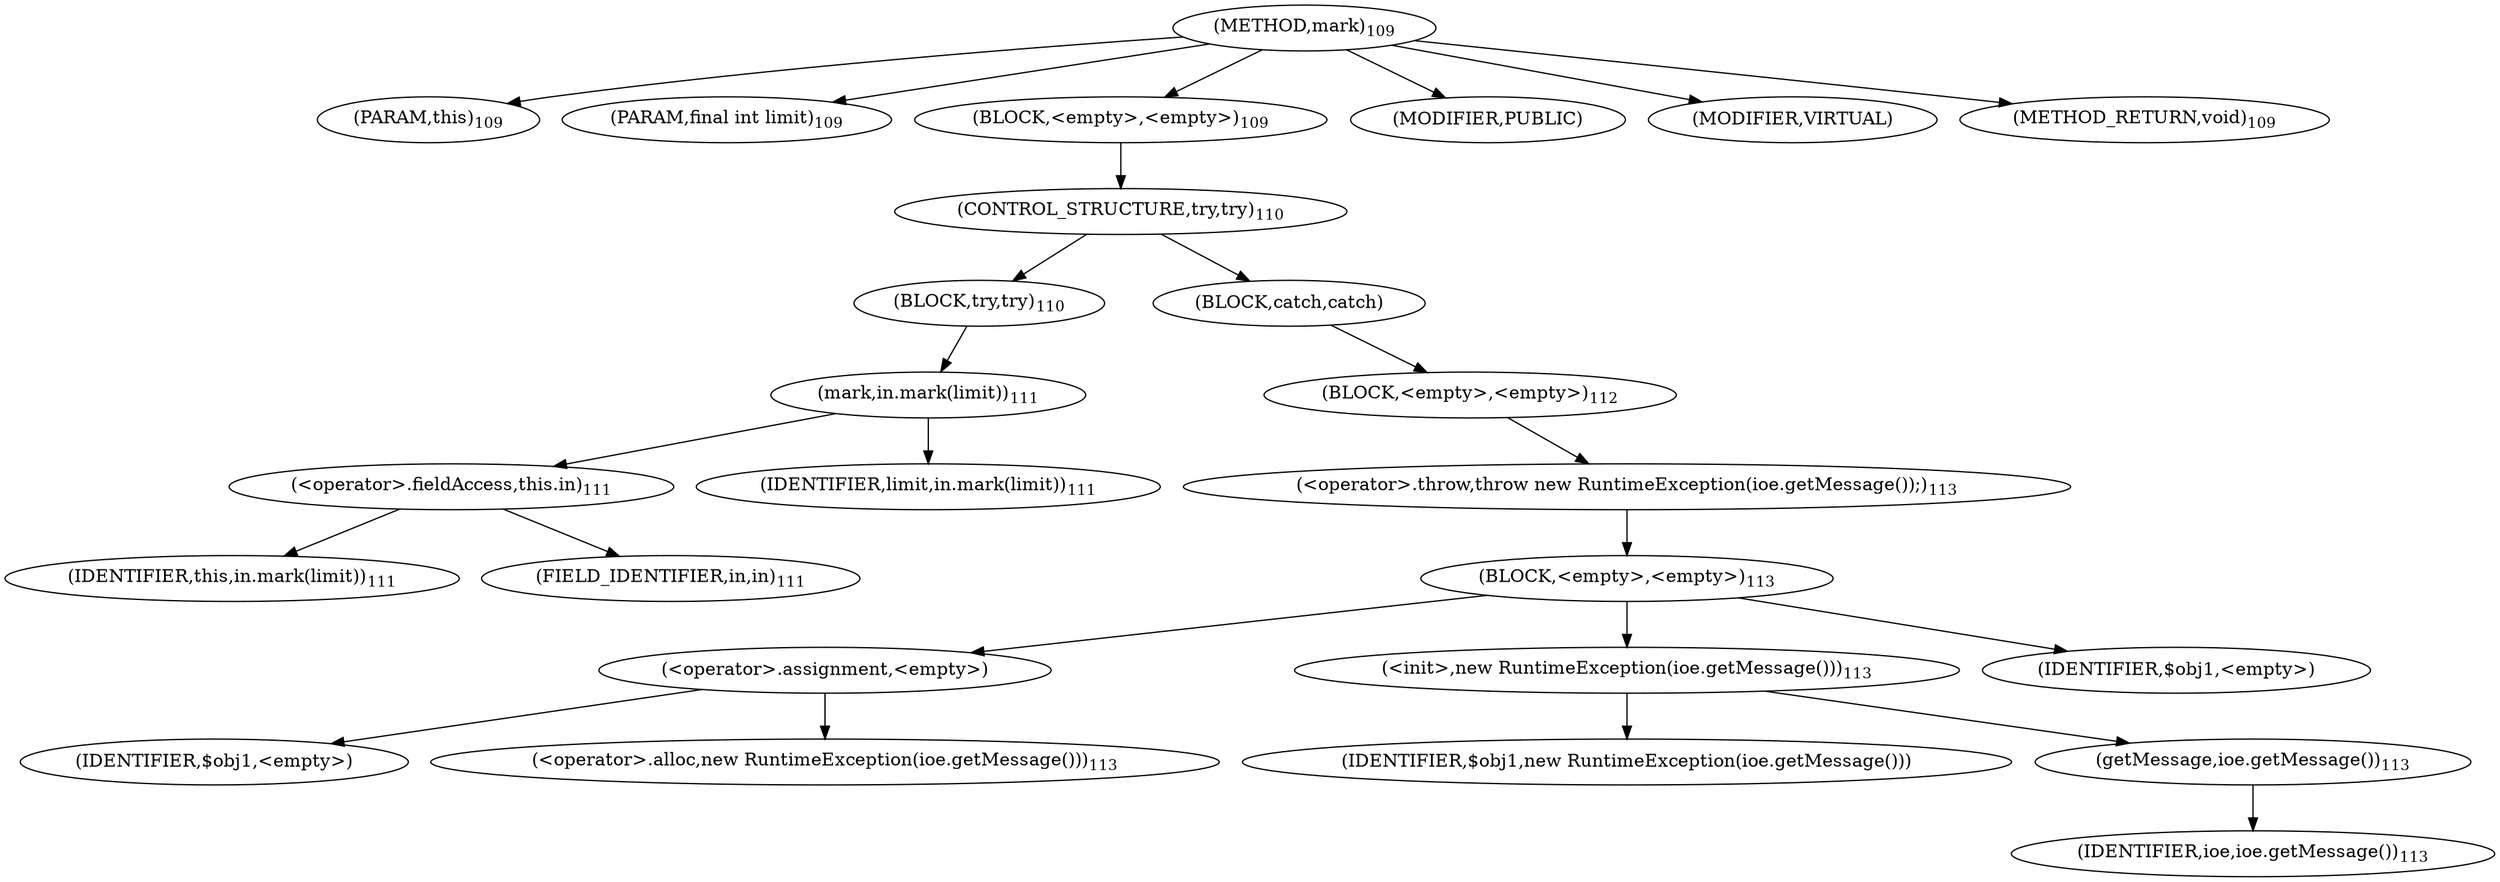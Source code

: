 digraph "mark" {  
"56" [label = <(METHOD,mark)<SUB>109</SUB>> ]
"57" [label = <(PARAM,this)<SUB>109</SUB>> ]
"58" [label = <(PARAM,final int limit)<SUB>109</SUB>> ]
"59" [label = <(BLOCK,&lt;empty&gt;,&lt;empty&gt;)<SUB>109</SUB>> ]
"60" [label = <(CONTROL_STRUCTURE,try,try)<SUB>110</SUB>> ]
"61" [label = <(BLOCK,try,try)<SUB>110</SUB>> ]
"62" [label = <(mark,in.mark(limit))<SUB>111</SUB>> ]
"63" [label = <(&lt;operator&gt;.fieldAccess,this.in)<SUB>111</SUB>> ]
"64" [label = <(IDENTIFIER,this,in.mark(limit))<SUB>111</SUB>> ]
"65" [label = <(FIELD_IDENTIFIER,in,in)<SUB>111</SUB>> ]
"66" [label = <(IDENTIFIER,limit,in.mark(limit))<SUB>111</SUB>> ]
"67" [label = <(BLOCK,catch,catch)> ]
"68" [label = <(BLOCK,&lt;empty&gt;,&lt;empty&gt;)<SUB>112</SUB>> ]
"69" [label = <(&lt;operator&gt;.throw,throw new RuntimeException(ioe.getMessage());)<SUB>113</SUB>> ]
"70" [label = <(BLOCK,&lt;empty&gt;,&lt;empty&gt;)<SUB>113</SUB>> ]
"71" [label = <(&lt;operator&gt;.assignment,&lt;empty&gt;)> ]
"72" [label = <(IDENTIFIER,$obj1,&lt;empty&gt;)> ]
"73" [label = <(&lt;operator&gt;.alloc,new RuntimeException(ioe.getMessage()))<SUB>113</SUB>> ]
"74" [label = <(&lt;init&gt;,new RuntimeException(ioe.getMessage()))<SUB>113</SUB>> ]
"75" [label = <(IDENTIFIER,$obj1,new RuntimeException(ioe.getMessage()))> ]
"76" [label = <(getMessage,ioe.getMessage())<SUB>113</SUB>> ]
"77" [label = <(IDENTIFIER,ioe,ioe.getMessage())<SUB>113</SUB>> ]
"78" [label = <(IDENTIFIER,$obj1,&lt;empty&gt;)> ]
"79" [label = <(MODIFIER,PUBLIC)> ]
"80" [label = <(MODIFIER,VIRTUAL)> ]
"81" [label = <(METHOD_RETURN,void)<SUB>109</SUB>> ]
  "56" -> "57" 
  "56" -> "58" 
  "56" -> "59" 
  "56" -> "79" 
  "56" -> "80" 
  "56" -> "81" 
  "59" -> "60" 
  "60" -> "61" 
  "60" -> "67" 
  "61" -> "62" 
  "62" -> "63" 
  "62" -> "66" 
  "63" -> "64" 
  "63" -> "65" 
  "67" -> "68" 
  "68" -> "69" 
  "69" -> "70" 
  "70" -> "71" 
  "70" -> "74" 
  "70" -> "78" 
  "71" -> "72" 
  "71" -> "73" 
  "74" -> "75" 
  "74" -> "76" 
  "76" -> "77" 
}
